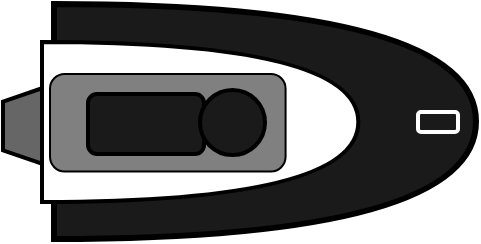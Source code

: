 <mxfile>
    <diagram id="Cn8XWGds1wUuWcc1IZfI" name="ページ1">
        <mxGraphModel dx="437" dy="434" grid="1" gridSize="10" guides="1" tooltips="1" connect="1" arrows="1" fold="1" page="1" pageScale="1" pageWidth="700" pageHeight="730" math="0" shadow="0">
            <root>
                <mxCell id="0"/>
                <mxCell id="1" parent="0"/>
                <mxCell id="19" value="" style="group;rotation=90;" parent="1" vertex="1" connectable="0">
                    <mxGeometry x="60.0" y="-50" width="117.5" height="236.75" as="geometry"/>
                </mxCell>
                <mxCell id="15" value="" style="verticalLabelPosition=middle;verticalAlign=middle;html=1;shape=trapezoid;perimeter=trapezoidPerimeter;whiteSpace=wrap;size=0.23;arcSize=10;flipV=1;labelPosition=center;align=center;strokeColor=#000000;fillColor=#666666;strokeWidth=2;rotation=90;" parent="19" vertex="1">
                    <mxGeometry x="-67" y="106" width="45" height="30" as="geometry"/>
                </mxCell>
                <mxCell id="5" value="" style="shape=or;whiteSpace=wrap;html=1;rotation=0;fillColor=#1A1A1A;strokeWidth=3;" parent="19" vertex="1">
                    <mxGeometry x="-34" y="60" width="211" height="117.5" as="geometry"/>
                </mxCell>
                <mxCell id="7" value="" style="shape=or;whiteSpace=wrap;html=1;rotation=0;strokeColor=#000000;fillColor=#FFFFFF;strokeWidth=2;" parent="19" vertex="1">
                    <mxGeometry x="-40" y="79" width="158.15" height="80" as="geometry"/>
                </mxCell>
                <mxCell id="9" value="" style="rounded=1;whiteSpace=wrap;html=1;rotation=0;fillColor=#808080;" parent="19" vertex="1">
                    <mxGeometry x="-36" y="95" width="117.79" height="48.75" as="geometry"/>
                </mxCell>
                <mxCell id="10" value="" style="rounded=1;whiteSpace=wrap;html=1;fillColor=#1A1A1A;strokeColor=#FFFFFF;strokeWidth=2;rotation=90;" parent="19" vertex="1">
                    <mxGeometry x="153" y="109" width="10" height="20" as="geometry"/>
                </mxCell>
                <mxCell id="16" value="" style="rounded=1;whiteSpace=wrap;html=1;fillColor=#1A1A1A;strokeColor=#000000;strokeWidth=2;rotation=90;" parent="19" vertex="1">
                    <mxGeometry x="-3" y="91" width="30" height="58" as="geometry"/>
                </mxCell>
                <mxCell id="18" value="" style="ellipse;whiteSpace=wrap;html=1;aspect=fixed;strokeColor=#000000;fillColor=#1A1A1A;strokeWidth=2;rotation=90;" parent="19" vertex="1">
                    <mxGeometry x="39" y="103" width="32.5" height="32.5" as="geometry"/>
                </mxCell>
            </root>
        </mxGraphModel>
    </diagram>
</mxfile>